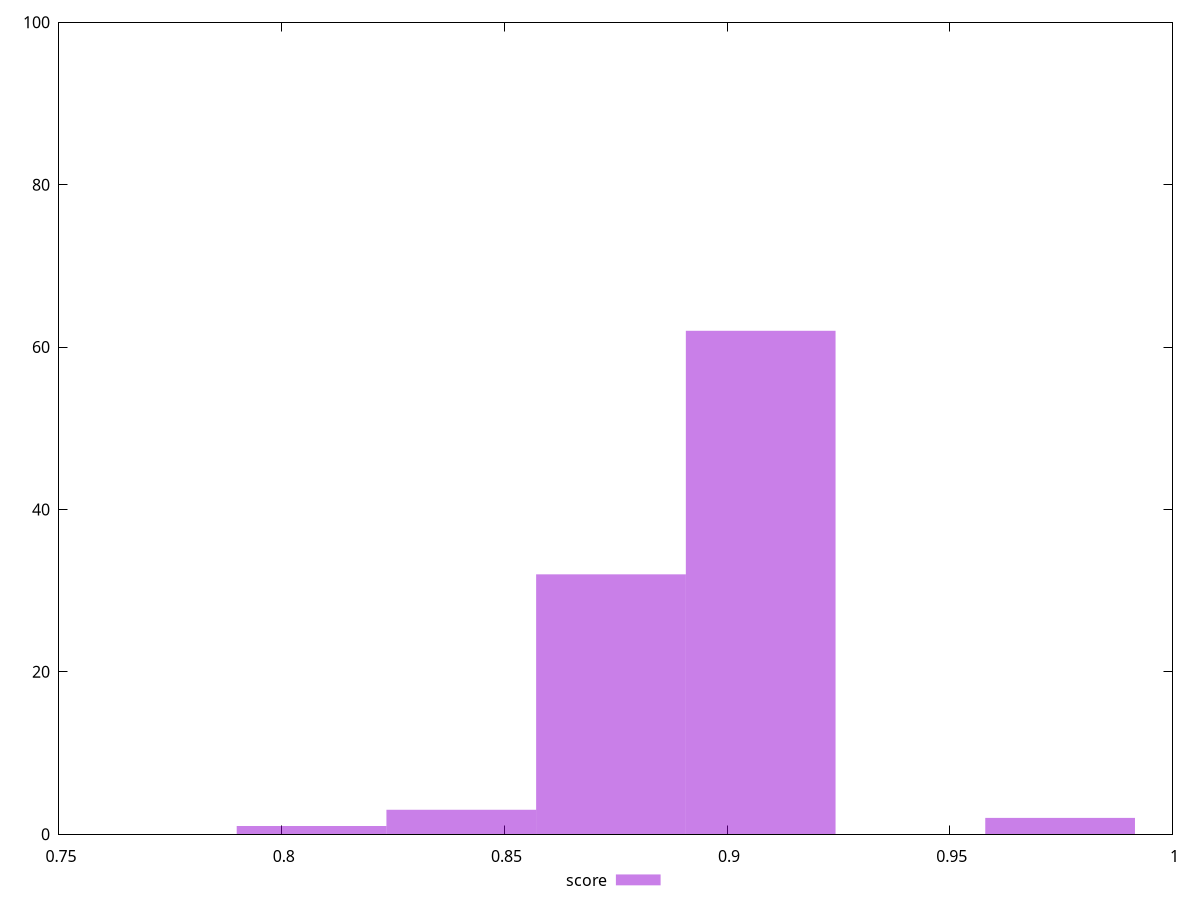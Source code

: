 reset
set terminal svg size 640, 490 enhanced background rgb 'white'
set output "report_00007_2020-12-11T15:55:29.892Z/total-blocking-time/samples/pages+cached/score/histogram.svg"

$score <<EOF
0.9747689076781717 2
0.8739307448149126 32
0.9075434657693323 62
0.8403180238604929 3
0.8067053029060731 1
EOF

set key outside below
set boxwidth 0.033612720954419716
set yrange [0:100]
set style fill transparent solid 0.5 noborder

plot \
  $score title "score" with boxes, \


reset